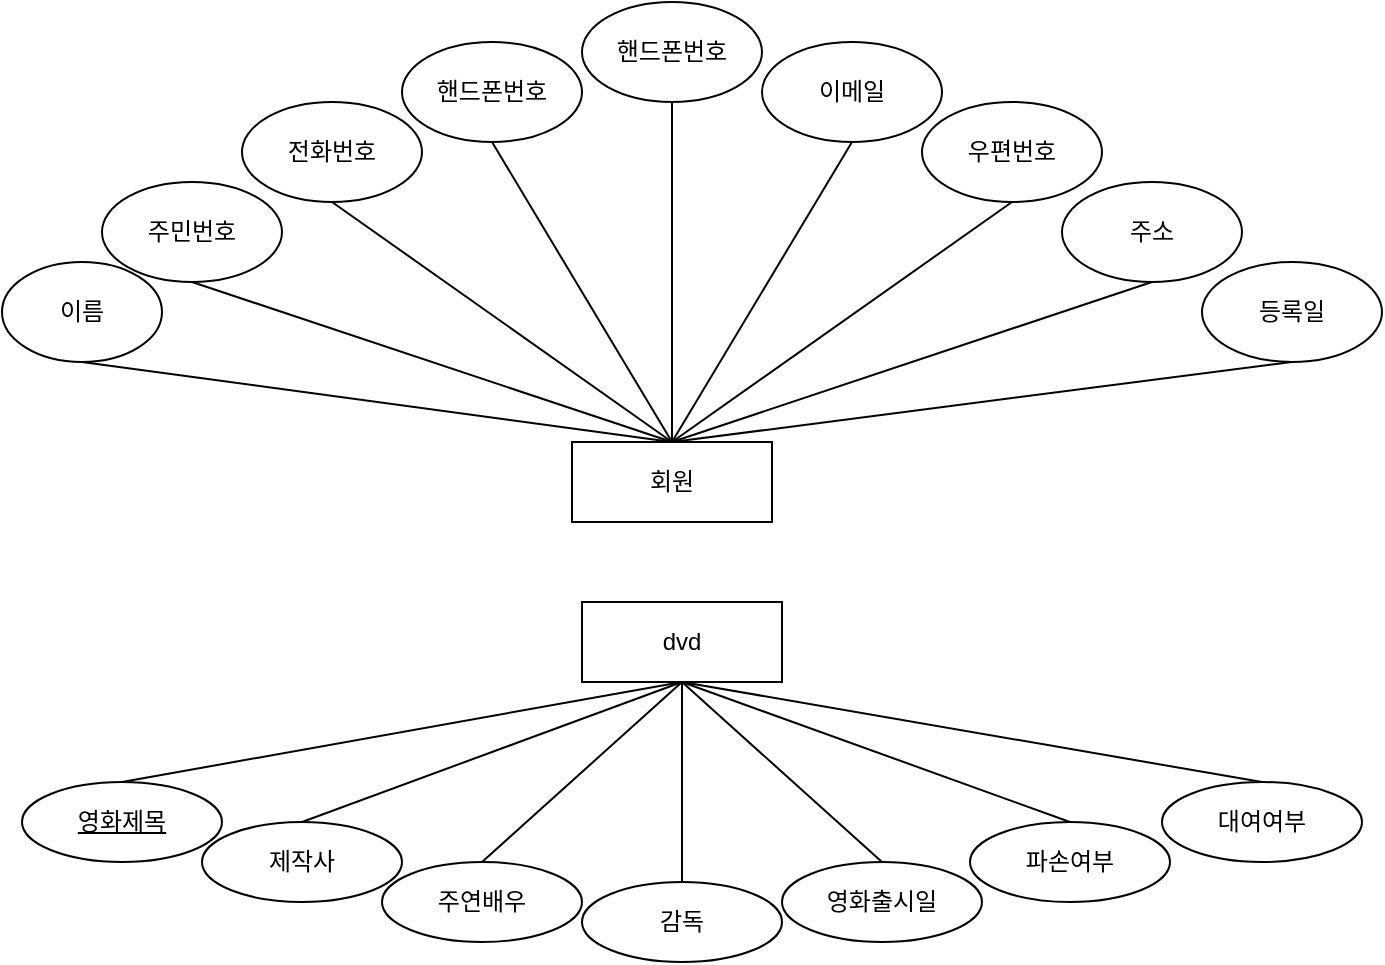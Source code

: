 <mxfile version="14.2.9" type="github">
  <diagram id="fspMz9dht45pyNxNj956" name="Page-1">
    <mxGraphModel dx="2283" dy="1931" grid="1" gridSize="10" guides="1" tooltips="1" connect="1" arrows="1" fold="1" page="1" pageScale="1" pageWidth="827" pageHeight="1169" math="0" shadow="0">
      <root>
        <object label="" id="0">
          <mxCell />
        </object>
        <mxCell id="1" parent="0" />
        <mxCell id="_PCbJ-xmmDlth09lmVRE-4" value="회원" style="whiteSpace=wrap;html=1;align=center;" vertex="1" parent="1">
          <mxGeometry x="-505" y="-920" width="100" height="40" as="geometry" />
        </mxCell>
        <mxCell id="_PCbJ-xmmDlth09lmVRE-9" value="주민번호" style="ellipse;whiteSpace=wrap;html=1;" vertex="1" parent="1">
          <mxGeometry x="-740" y="-1050" width="90" height="50" as="geometry" />
        </mxCell>
        <mxCell id="_PCbJ-xmmDlth09lmVRE-12" value="이름" style="ellipse;whiteSpace=wrap;html=1;" vertex="1" parent="1">
          <mxGeometry x="-790" y="-1010" width="80" height="50" as="geometry" />
        </mxCell>
        <mxCell id="_PCbJ-xmmDlth09lmVRE-15" value="전화번호" style="ellipse;whiteSpace=wrap;html=1;" vertex="1" parent="1">
          <mxGeometry x="-670" y="-1090" width="90" height="50" as="geometry" />
        </mxCell>
        <mxCell id="_PCbJ-xmmDlth09lmVRE-16" value="핸드폰번호" style="ellipse;whiteSpace=wrap;html=1;" vertex="1" parent="1">
          <mxGeometry x="-590" y="-1120" width="90" height="50" as="geometry" />
        </mxCell>
        <mxCell id="_PCbJ-xmmDlth09lmVRE-18" value="핸드폰번호" style="ellipse;whiteSpace=wrap;html=1;" vertex="1" parent="1">
          <mxGeometry x="-500" y="-1140" width="90" height="50" as="geometry" />
        </mxCell>
        <mxCell id="_PCbJ-xmmDlth09lmVRE-19" value="이메일&lt;span style=&quot;color: rgba(0 , 0 , 0 , 0) ; font-family: monospace ; font-size: 0px&quot;&gt;%3CmxGraphModel%3E%3Croot%3E%3CmxCell%20id%3D%220%22%2F%3E%3CmxCell%20id%3D%221%22%20parent%3D%220%22%2F%3E%3CmxCell%20id%3D%222%22%20value%3D%22%ED%95%B8%EB%93%9C%ED%8F%B0%EB%B2%88%ED%98%B8%22%20style%3D%22ellipse%3BwhiteSpace%3Dwrap%3Bhtml%3D1%3B%22%20vertex%3D%221%22%20parent%3D%221%22%3E%3CmxGeometry%20x%3D%22340%22%20y%3D%22-20%22%20width%3D%2290%22%20height%3D%2250%22%20as%3D%22geometry%22%2F%3E%3C%2FmxCell%3E%3C%2Froot%3E%3C%2FmxGraphModel%3E&lt;/span&gt;" style="ellipse;whiteSpace=wrap;html=1;" vertex="1" parent="1">
          <mxGeometry x="-410" y="-1120" width="90" height="50" as="geometry" />
        </mxCell>
        <mxCell id="_PCbJ-xmmDlth09lmVRE-20" value="우편번호" style="ellipse;whiteSpace=wrap;html=1;" vertex="1" parent="1">
          <mxGeometry x="-330" y="-1090" width="90" height="50" as="geometry" />
        </mxCell>
        <mxCell id="_PCbJ-xmmDlth09lmVRE-21" value="주소&lt;span style=&quot;color: rgba(0 , 0 , 0 , 0) ; font-family: monospace ; font-size: 0px&quot;&gt;%3CmxGraphModel%3E%3Croot%3E%3CmxCell%20id%3D%220%22%2F%3E%3CmxCell%20id%3D%221%22%20parent%3D%220%22%2F%3E%3CmxCell%20id%3D%222%22%20value%3D%22%EC%9D%B4%EB%A9%94%EC%9D%BC%26lt%3Bspan%20style%3D%26quot%3Bcolor%3A%20rgba(0%20%2C%200%20%2C%200%20%2C%200)%20%3B%20font-family%3A%20monospace%20%3B%20font-size%3A%200px%26quot%3B%26gt%3B%253CmxGraphModel%253E%253Croot%253E%253CmxCell%2520id%253D%25220%2522%252F%253E%253CmxCell%2520id%253D%25221%2522%2520parent%253D%25220%2522%252F%253E%253CmxCell%2520id%253D%25222%2522%2520value%253D%2522%25ED%2595%25B8%25EB%2593%259C%25ED%258F%25B0%25EB%25B2%2588%25ED%2598%25B8%2522%2520style%253D%2522ellipse%253BwhiteSpace%253Dwrap%253Bhtml%253D1%253B%2522%2520vertex%253D%25221%2522%2520parent%253D%25221%2522%253E%253CmxGeometry%2520x%253D%2522340%2522%2520y%253D%2522-20%2522%2520width%253D%252290%2522%2520height%253D%252250%2522%2520as%253D%2522geometry%2522%252F%253E%253C%252FmxCell%253E%253C%252Froot%253E%253C%252FmxGraphModel%253E%26lt%3B%2Fspan%26gt%3B%22%20style%3D%22ellipse%3BwhiteSpace%3Dwrap%3Bhtml%3D1%3B%22%20vertex%3D%221%22%20parent%3D%221%22%3E%3CmxGeometry%20x%3D%22430%22%20y%3D%22-20%22%20width%3D%2290%22%20height%3D%2250%22%20as%3D%22geometry%22%2F%3E%3C%2FmxCell%3E%3C%2Froot%3E%3C%2FmxGraphModel%3E&lt;/span&gt;" style="ellipse;whiteSpace=wrap;html=1;" vertex="1" parent="1">
          <mxGeometry x="-260" y="-1050" width="90" height="50" as="geometry" />
        </mxCell>
        <mxCell id="_PCbJ-xmmDlth09lmVRE-22" value="등록일" style="ellipse;whiteSpace=wrap;html=1;" vertex="1" parent="1">
          <mxGeometry x="-190" y="-1010" width="90" height="50" as="geometry" />
        </mxCell>
        <mxCell id="_PCbJ-xmmDlth09lmVRE-24" value="" style="endArrow=none;html=1;rounded=0;entryX=0.5;entryY=1;entryDx=0;entryDy=0;exitX=0.5;exitY=0;exitDx=0;exitDy=0;" edge="1" parent="1" source="_PCbJ-xmmDlth09lmVRE-4" target="_PCbJ-xmmDlth09lmVRE-20">
          <mxGeometry relative="1" as="geometry">
            <mxPoint x="-430" y="-1050" as="sourcePoint" />
            <mxPoint x="-140" y="-1060" as="targetPoint" />
          </mxGeometry>
        </mxCell>
        <mxCell id="_PCbJ-xmmDlth09lmVRE-26" value="" style="endArrow=none;html=1;rounded=0;entryX=0.5;entryY=0;entryDx=0;entryDy=0;exitX=0.5;exitY=1;exitDx=0;exitDy=0;" edge="1" parent="1" source="_PCbJ-xmmDlth09lmVRE-15" target="_PCbJ-xmmDlth09lmVRE-4">
          <mxGeometry relative="1" as="geometry">
            <mxPoint x="-615" y="-1110" as="sourcePoint" />
            <mxPoint x="-430" y="-1050" as="targetPoint" />
            <Array as="points" />
          </mxGeometry>
        </mxCell>
        <mxCell id="_PCbJ-xmmDlth09lmVRE-27" value="" style="endArrow=none;html=1;rounded=0;exitX=0.5;exitY=1;exitDx=0;exitDy=0;entryX=0.5;entryY=0;entryDx=0;entryDy=0;" edge="1" parent="1" source="_PCbJ-xmmDlth09lmVRE-16" target="_PCbJ-xmmDlth09lmVRE-4">
          <mxGeometry relative="1" as="geometry">
            <mxPoint x="-430" y="-1110" as="sourcePoint" />
            <mxPoint x="-455" y="-952" as="targetPoint" />
            <Array as="points" />
          </mxGeometry>
        </mxCell>
        <mxCell id="_PCbJ-xmmDlth09lmVRE-28" value="" style="endArrow=none;html=1;rounded=0;" edge="1" parent="1" source="_PCbJ-xmmDlth09lmVRE-18" target="_PCbJ-xmmDlth09lmVRE-4">
          <mxGeometry relative="1" as="geometry">
            <mxPoint x="-461" y="-1088" as="sourcePoint" />
            <mxPoint x="-430" y="-1053" as="targetPoint" />
            <Array as="points" />
          </mxGeometry>
        </mxCell>
        <mxCell id="_PCbJ-xmmDlth09lmVRE-29" value="" style="endArrow=none;html=1;rounded=0;exitX=0.5;exitY=1;exitDx=0;exitDy=0;entryX=0.5;entryY=0;entryDx=0;entryDy=0;" edge="1" parent="1" source="_PCbJ-xmmDlth09lmVRE-19" target="_PCbJ-xmmDlth09lmVRE-4">
          <mxGeometry relative="1" as="geometry">
            <mxPoint x="-245.5" y="-1120" as="sourcePoint" />
            <mxPoint x="-430" y="-1053" as="targetPoint" />
            <Array as="points" />
          </mxGeometry>
        </mxCell>
        <mxCell id="_PCbJ-xmmDlth09lmVRE-30" value="" style="endArrow=none;html=1;rounded=0;exitX=0.5;exitY=0;exitDx=0;exitDy=0;entryX=0.5;entryY=1;entryDx=0;entryDy=0;" edge="1" parent="1" source="_PCbJ-xmmDlth09lmVRE-4" target="_PCbJ-xmmDlth09lmVRE-21">
          <mxGeometry relative="1" as="geometry">
            <mxPoint x="-430" y="-1050" as="sourcePoint" />
            <mxPoint x="-65" y="-1120" as="targetPoint" />
          </mxGeometry>
        </mxCell>
        <mxCell id="_PCbJ-xmmDlth09lmVRE-31" value="" style="endArrow=none;html=1;rounded=0;entryX=0.5;entryY=1;entryDx=0;entryDy=0;exitX=0.5;exitY=0;exitDx=0;exitDy=0;" edge="1" parent="1" source="_PCbJ-xmmDlth09lmVRE-4" target="_PCbJ-xmmDlth09lmVRE-22">
          <mxGeometry relative="1" as="geometry">
            <mxPoint x="-430" y="-1050" as="sourcePoint" />
            <mxPoint x="25" y="-1120" as="targetPoint" />
          </mxGeometry>
        </mxCell>
        <mxCell id="_PCbJ-xmmDlth09lmVRE-61" value="" style="group" vertex="1" connectable="0" parent="1">
          <mxGeometry x="-780" y="-840" width="670" height="180" as="geometry" />
        </mxCell>
        <mxCell id="_PCbJ-xmmDlth09lmVRE-62" value="dvd" style="whiteSpace=wrap;html=1;align=center;" vertex="1" parent="_PCbJ-xmmDlth09lmVRE-61">
          <mxGeometry x="280" width="100" height="40" as="geometry" />
        </mxCell>
        <mxCell id="_PCbJ-xmmDlth09lmVRE-63" value="영화제목" style="ellipse;whiteSpace=wrap;html=1;align=center;fontStyle=4;" vertex="1" parent="_PCbJ-xmmDlth09lmVRE-61">
          <mxGeometry y="90" width="100" height="40" as="geometry" />
        </mxCell>
        <mxCell id="_PCbJ-xmmDlth09lmVRE-64" value="제작사" style="ellipse;whiteSpace=wrap;html=1;align=center;" vertex="1" parent="_PCbJ-xmmDlth09lmVRE-61">
          <mxGeometry x="90" y="110" width="100" height="40" as="geometry" />
        </mxCell>
        <mxCell id="_PCbJ-xmmDlth09lmVRE-65" value="주연배우" style="ellipse;whiteSpace=wrap;html=1;align=center;" vertex="1" parent="_PCbJ-xmmDlth09lmVRE-61">
          <mxGeometry x="180" y="130" width="100" height="40" as="geometry" />
        </mxCell>
        <mxCell id="_PCbJ-xmmDlth09lmVRE-66" value="감독" style="ellipse;whiteSpace=wrap;html=1;align=center;" vertex="1" parent="_PCbJ-xmmDlth09lmVRE-61">
          <mxGeometry x="280" y="140" width="100" height="40" as="geometry" />
        </mxCell>
        <mxCell id="_PCbJ-xmmDlth09lmVRE-67" value="영화출시일" style="ellipse;whiteSpace=wrap;html=1;align=center;" vertex="1" parent="_PCbJ-xmmDlth09lmVRE-61">
          <mxGeometry x="380" y="130" width="100" height="40" as="geometry" />
        </mxCell>
        <mxCell id="_PCbJ-xmmDlth09lmVRE-68" value="파손여부" style="ellipse;whiteSpace=wrap;html=1;align=center;" vertex="1" parent="_PCbJ-xmmDlth09lmVRE-61">
          <mxGeometry x="474" y="110" width="100" height="40" as="geometry" />
        </mxCell>
        <mxCell id="_PCbJ-xmmDlth09lmVRE-69" value="대여여부" style="ellipse;whiteSpace=wrap;html=1;align=center;" vertex="1" parent="_PCbJ-xmmDlth09lmVRE-61">
          <mxGeometry x="570" y="90" width="100" height="40" as="geometry" />
        </mxCell>
        <mxCell id="_PCbJ-xmmDlth09lmVRE-70" value="" style="endArrow=none;html=1;entryX=0.5;entryY=1;entryDx=0;entryDy=0;exitX=0.5;exitY=0;exitDx=0;exitDy=0;" edge="1" parent="_PCbJ-xmmDlth09lmVRE-61" source="_PCbJ-xmmDlth09lmVRE-63" target="_PCbJ-xmmDlth09lmVRE-62">
          <mxGeometry width="50" height="50" relative="1" as="geometry">
            <mxPoint x="160" y="80" as="sourcePoint" />
            <mxPoint x="210" y="30" as="targetPoint" />
          </mxGeometry>
        </mxCell>
        <mxCell id="_PCbJ-xmmDlth09lmVRE-71" value="" style="endArrow=none;html=1;exitX=0.5;exitY=0;exitDx=0;exitDy=0;" edge="1" parent="_PCbJ-xmmDlth09lmVRE-61" source="_PCbJ-xmmDlth09lmVRE-64">
          <mxGeometry width="50" height="50" relative="1" as="geometry">
            <mxPoint x="95.355" y="105.858" as="sourcePoint" />
            <mxPoint x="330" y="40" as="targetPoint" />
          </mxGeometry>
        </mxCell>
        <mxCell id="_PCbJ-xmmDlth09lmVRE-72" value="" style="endArrow=none;html=1;exitX=0.5;exitY=0;exitDx=0;exitDy=0;" edge="1" parent="_PCbJ-xmmDlth09lmVRE-61" source="_PCbJ-xmmDlth09lmVRE-65">
          <mxGeometry width="50" height="50" relative="1" as="geometry">
            <mxPoint x="150" y="120" as="sourcePoint" />
            <mxPoint x="330" y="40" as="targetPoint" />
          </mxGeometry>
        </mxCell>
        <mxCell id="_PCbJ-xmmDlth09lmVRE-73" value="" style="endArrow=none;html=1;exitX=0.5;exitY=0;exitDx=0;exitDy=0;" edge="1" parent="_PCbJ-xmmDlth09lmVRE-61" source="_PCbJ-xmmDlth09lmVRE-66">
          <mxGeometry width="50" height="50" relative="1" as="geometry">
            <mxPoint x="240" y="140" as="sourcePoint" />
            <mxPoint x="330" y="40" as="targetPoint" />
          </mxGeometry>
        </mxCell>
        <mxCell id="_PCbJ-xmmDlth09lmVRE-74" value="" style="endArrow=none;html=1;exitX=0.5;exitY=0;exitDx=0;exitDy=0;entryX=0.5;entryY=1;entryDx=0;entryDy=0;" edge="1" parent="_PCbJ-xmmDlth09lmVRE-61" source="_PCbJ-xmmDlth09lmVRE-67" target="_PCbJ-xmmDlth09lmVRE-62">
          <mxGeometry width="50" height="50" relative="1" as="geometry">
            <mxPoint x="340" y="150" as="sourcePoint" />
            <mxPoint x="340" y="50" as="targetPoint" />
          </mxGeometry>
        </mxCell>
        <mxCell id="_PCbJ-xmmDlth09lmVRE-75" value="" style="endArrow=none;html=1;exitX=0.5;exitY=0;exitDx=0;exitDy=0;" edge="1" parent="_PCbJ-xmmDlth09lmVRE-61" source="_PCbJ-xmmDlth09lmVRE-68">
          <mxGeometry width="50" height="50" relative="1" as="geometry">
            <mxPoint x="523.5" y="110" as="sourcePoint" />
            <mxPoint x="330" y="40" as="targetPoint" />
          </mxGeometry>
        </mxCell>
        <mxCell id="_PCbJ-xmmDlth09lmVRE-76" value="" style="endArrow=none;html=1;exitX=0.5;exitY=0;exitDx=0;exitDy=0;entryX=0.5;entryY=1;entryDx=0;entryDy=0;" edge="1" parent="_PCbJ-xmmDlth09lmVRE-61" source="_PCbJ-xmmDlth09lmVRE-69" target="_PCbJ-xmmDlth09lmVRE-62">
          <mxGeometry width="50" height="50" relative="1" as="geometry">
            <mxPoint x="624" y="90" as="sourcePoint" />
            <mxPoint x="524" as="targetPoint" />
          </mxGeometry>
        </mxCell>
        <mxCell id="_PCbJ-xmmDlth09lmVRE-109" value="" style="endArrow=none;html=1;rounded=0;exitX=0.5;exitY=1;exitDx=0;exitDy=0;entryX=0.5;entryY=0;entryDx=0;entryDy=0;" edge="1" parent="1" source="_PCbJ-xmmDlth09lmVRE-12" target="_PCbJ-xmmDlth09lmVRE-4">
          <mxGeometry relative="1" as="geometry">
            <mxPoint x="-740" y="-1000" as="sourcePoint" />
            <mxPoint x="-535" y="-910" as="targetPoint" />
          </mxGeometry>
        </mxCell>
        <mxCell id="_PCbJ-xmmDlth09lmVRE-110" value="" style="endArrow=none;html=1;rounded=0;exitX=0.5;exitY=1;exitDx=0;exitDy=0;entryX=0.5;entryY=0;entryDx=0;entryDy=0;" edge="1" parent="1" source="_PCbJ-xmmDlth09lmVRE-9" target="_PCbJ-xmmDlth09lmVRE-4">
          <mxGeometry relative="1" as="geometry">
            <mxPoint x="-690" y="-1070" as="sourcePoint" />
            <mxPoint x="-547.778" y="-910" as="targetPoint" />
            <Array as="points" />
          </mxGeometry>
        </mxCell>
      </root>
    </mxGraphModel>
  </diagram>
</mxfile>
